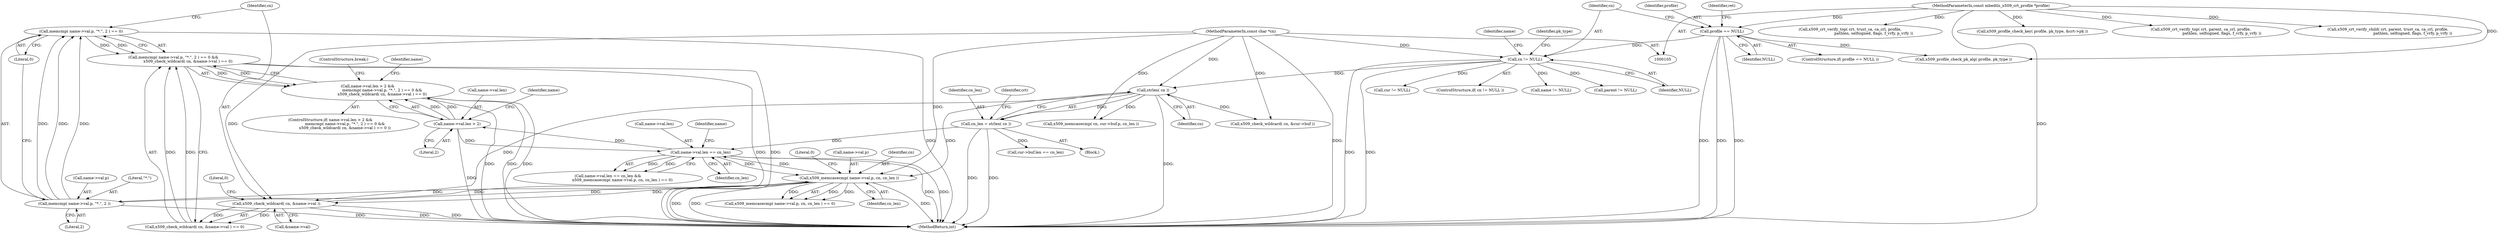 digraph "0_mbedtls_31458a18788b0cf0b722acda9bb2f2fe13a3fb32_0@API" {
"1000288" [label="(Call,memcmp( name->val.p, \"*.\", 2 ) == 0)"];
"1000289" [label="(Call,memcmp( name->val.p, \"*.\", 2 ))"];
"1000268" [label="(Call,x509_memcasecmp( name->val.p, cn, cn_len ))"];
"1000158" [label="(Call,strlen( cn ))"];
"1000146" [label="(Call,cn != NULL)"];
"1000110" [label="(MethodParameterIn,const char *cn)"];
"1000137" [label="(Call,profile == NULL)"];
"1000109" [label="(MethodParameterIn,const mbedtls_x509_crt_profile *profile)"];
"1000299" [label="(Call,x509_check_wildcard( cn, &name->val ))"];
"1000260" [label="(Call,name->val.len == cn_len)"];
"1000280" [label="(Call,name->val.len > 2)"];
"1000156" [label="(Call,cn_len = strlen( cn ))"];
"1000287" [label="(Call,memcmp( name->val.p, \"*.\", 2 ) == 0 &&\n                        x509_check_wildcard( cn, &name->val ) == 0)"];
"1000279" [label="(Call,name->val.len > 2 &&\n                        memcmp( name->val.p, \"*.\", 2 ) == 0 &&\n                        x509_check_wildcard( cn, &name->val ) == 0)"];
"1000110" [label="(MethodParameterIn,const char *cn)"];
"1000159" [label="(Identifier,cn)"];
"1000137" [label="(Call,profile == NULL)"];
"1000149" [label="(Block,)"];
"1000267" [label="(Call,x509_memcasecmp( name->val.p, cn, cn_len ) == 0)"];
"1000158" [label="(Call,strlen( cn ))"];
"1000142" [label="(Identifier,ret)"];
"1000288" [label="(Call,memcmp( name->val.p, \"*.\", 2 ) == 0)"];
"1000451" [label="(Call,x509_crt_verify_top( crt, trust_ca, ca_crl, profile,\n                                       pathlen, selfsigned, flags, f_vrfy, p_vrfy ))"];
"1000174" [label="(Call,cur != NULL)"];
"1000276" [label="(Literal,0)"];
"1000269" [label="(Call,name->val.p)"];
"1000305" [label="(Literal,0)"];
"1000163" [label="(Identifier,crt)"];
"1000151" [label="(Identifier,name)"];
"1000147" [label="(Identifier,cn)"];
"1000281" [label="(Call,name->val.len)"];
"1000275" [label="(Identifier,cn_len)"];
"1000299" [label="(Call,x509_check_wildcard( cn, &name->val ))"];
"1000261" [label="(Call,name->val.len)"];
"1000278" [label="(ControlStructure,if( name->val.len > 2 &&\n                        memcmp( name->val.p, \"*.\", 2 ) == 0 &&\n                        x509_check_wildcard( cn, &name->val ) == 0 ))"];
"1000306" [label="(ControlStructure,break;)"];
"1000289" [label="(Call,memcmp( name->val.p, \"*.\", 2 ))"];
"1000297" [label="(Literal,0)"];
"1000266" [label="(Identifier,cn_len)"];
"1000109" [label="(MethodParameterIn,const mbedtls_x509_crt_profile *profile)"];
"1000271" [label="(Identifier,name)"];
"1000292" [label="(Identifier,name)"];
"1000219" [label="(Call,x509_check_wildcard( cn, &cur->buf ))"];
"1000280" [label="(Call,name->val.len > 2)"];
"1000279" [label="(Call,name->val.len > 2 &&\n                        memcmp( name->val.p, \"*.\", 2 ) == 0 &&\n                        x509_check_wildcard( cn, &name->val ) == 0)"];
"1000260" [label="(Call,name->val.len == cn_len)"];
"1000157" [label="(Identifier,cn_len)"];
"1000287" [label="(Call,memcmp( name->val.p, \"*.\", 2 ) == 0 &&\n                        x509_check_wildcard( cn, &name->val ) == 0)"];
"1000139" [label="(Identifier,NULL)"];
"1000296" [label="(Literal,2)"];
"1000301" [label="(Call,&name->val)"];
"1000300" [label="(Identifier,cn)"];
"1000308" [label="(Identifier,name)"];
"1000188" [label="(Call,x509_memcasecmp( cn, cur->buf.p, cn_len ))"];
"1000145" [label="(ControlStructure,if( cn != NULL ))"];
"1000156" [label="(Call,cn_len = strlen( cn ))"];
"1000321" [label="(Identifier,pk_type)"];
"1000244" [label="(Call,name != NULL)"];
"1000355" [label="(Call,parent != NULL)"];
"1000136" [label="(ControlStructure,if( profile == NULL ))"];
"1000339" [label="(Call,x509_profile_check_key( profile, pk_type, &crt->pk ))"];
"1000382" [label="(Call,x509_crt_verify_top( crt, parent, ca_crl, profile,\n                                   pathlen, selfsigned, flags, f_vrfy, p_vrfy ))"];
"1000431" [label="(Call,x509_crt_verify_child( crt, parent, trust_ca, ca_crl, profile,\n                                         pathlen, selfsigned, flags, f_vrfy, p_vrfy ))"];
"1000268" [label="(Call,x509_memcasecmp( name->val.p, cn, cn_len ))"];
"1000286" [label="(Literal,2)"];
"1000295" [label="(Literal,\"*.\")"];
"1000180" [label="(Call,cur->buf.len == cn_len)"];
"1000146" [label="(Call,cn != NULL)"];
"1000298" [label="(Call,x509_check_wildcard( cn, &name->val ) == 0)"];
"1000329" [label="(Call,x509_profile_check_pk_alg( profile, pk_type ))"];
"1000497" [label="(MethodReturn,int)"];
"1000148" [label="(Identifier,NULL)"];
"1000259" [label="(Call,name->val.len == cn_len &&\n                        x509_memcasecmp( name->val.p, cn, cn_len ) == 0)"];
"1000274" [label="(Identifier,cn)"];
"1000290" [label="(Call,name->val.p)"];
"1000138" [label="(Identifier,profile)"];
"1000288" -> "1000287"  [label="AST: "];
"1000288" -> "1000297"  [label="CFG: "];
"1000289" -> "1000288"  [label="AST: "];
"1000297" -> "1000288"  [label="AST: "];
"1000300" -> "1000288"  [label="CFG: "];
"1000287" -> "1000288"  [label="CFG: "];
"1000288" -> "1000497"  [label="DDG: "];
"1000288" -> "1000287"  [label="DDG: "];
"1000288" -> "1000287"  [label="DDG: "];
"1000289" -> "1000288"  [label="DDG: "];
"1000289" -> "1000288"  [label="DDG: "];
"1000289" -> "1000288"  [label="DDG: "];
"1000289" -> "1000296"  [label="CFG: "];
"1000290" -> "1000289"  [label="AST: "];
"1000295" -> "1000289"  [label="AST: "];
"1000296" -> "1000289"  [label="AST: "];
"1000297" -> "1000289"  [label="CFG: "];
"1000289" -> "1000497"  [label="DDG: "];
"1000289" -> "1000268"  [label="DDG: "];
"1000268" -> "1000289"  [label="DDG: "];
"1000268" -> "1000267"  [label="AST: "];
"1000268" -> "1000275"  [label="CFG: "];
"1000269" -> "1000268"  [label="AST: "];
"1000274" -> "1000268"  [label="AST: "];
"1000275" -> "1000268"  [label="AST: "];
"1000276" -> "1000268"  [label="CFG: "];
"1000268" -> "1000497"  [label="DDG: "];
"1000268" -> "1000497"  [label="DDG: "];
"1000268" -> "1000497"  [label="DDG: "];
"1000268" -> "1000260"  [label="DDG: "];
"1000268" -> "1000267"  [label="DDG: "];
"1000268" -> "1000267"  [label="DDG: "];
"1000268" -> "1000267"  [label="DDG: "];
"1000158" -> "1000268"  [label="DDG: "];
"1000299" -> "1000268"  [label="DDG: "];
"1000110" -> "1000268"  [label="DDG: "];
"1000260" -> "1000268"  [label="DDG: "];
"1000268" -> "1000299"  [label="DDG: "];
"1000158" -> "1000156"  [label="AST: "];
"1000158" -> "1000159"  [label="CFG: "];
"1000159" -> "1000158"  [label="AST: "];
"1000156" -> "1000158"  [label="CFG: "];
"1000158" -> "1000497"  [label="DDG: "];
"1000158" -> "1000156"  [label="DDG: "];
"1000146" -> "1000158"  [label="DDG: "];
"1000110" -> "1000158"  [label="DDG: "];
"1000158" -> "1000188"  [label="DDG: "];
"1000158" -> "1000219"  [label="DDG: "];
"1000158" -> "1000299"  [label="DDG: "];
"1000146" -> "1000145"  [label="AST: "];
"1000146" -> "1000148"  [label="CFG: "];
"1000147" -> "1000146"  [label="AST: "];
"1000148" -> "1000146"  [label="AST: "];
"1000151" -> "1000146"  [label="CFG: "];
"1000321" -> "1000146"  [label="CFG: "];
"1000146" -> "1000497"  [label="DDG: "];
"1000146" -> "1000497"  [label="DDG: "];
"1000110" -> "1000146"  [label="DDG: "];
"1000137" -> "1000146"  [label="DDG: "];
"1000146" -> "1000174"  [label="DDG: "];
"1000146" -> "1000244"  [label="DDG: "];
"1000146" -> "1000355"  [label="DDG: "];
"1000110" -> "1000105"  [label="AST: "];
"1000110" -> "1000497"  [label="DDG: "];
"1000110" -> "1000188"  [label="DDG: "];
"1000110" -> "1000219"  [label="DDG: "];
"1000110" -> "1000299"  [label="DDG: "];
"1000137" -> "1000136"  [label="AST: "];
"1000137" -> "1000139"  [label="CFG: "];
"1000138" -> "1000137"  [label="AST: "];
"1000139" -> "1000137"  [label="AST: "];
"1000142" -> "1000137"  [label="CFG: "];
"1000147" -> "1000137"  [label="CFG: "];
"1000137" -> "1000497"  [label="DDG: "];
"1000137" -> "1000497"  [label="DDG: "];
"1000137" -> "1000497"  [label="DDG: "];
"1000109" -> "1000137"  [label="DDG: "];
"1000137" -> "1000329"  [label="DDG: "];
"1000109" -> "1000105"  [label="AST: "];
"1000109" -> "1000497"  [label="DDG: "];
"1000109" -> "1000329"  [label="DDG: "];
"1000109" -> "1000339"  [label="DDG: "];
"1000109" -> "1000382"  [label="DDG: "];
"1000109" -> "1000431"  [label="DDG: "];
"1000109" -> "1000451"  [label="DDG: "];
"1000299" -> "1000298"  [label="AST: "];
"1000299" -> "1000301"  [label="CFG: "];
"1000300" -> "1000299"  [label="AST: "];
"1000301" -> "1000299"  [label="AST: "];
"1000305" -> "1000299"  [label="CFG: "];
"1000299" -> "1000497"  [label="DDG: "];
"1000299" -> "1000497"  [label="DDG: "];
"1000299" -> "1000298"  [label="DDG: "];
"1000299" -> "1000298"  [label="DDG: "];
"1000260" -> "1000259"  [label="AST: "];
"1000260" -> "1000266"  [label="CFG: "];
"1000261" -> "1000260"  [label="AST: "];
"1000266" -> "1000260"  [label="AST: "];
"1000271" -> "1000260"  [label="CFG: "];
"1000259" -> "1000260"  [label="CFG: "];
"1000260" -> "1000497"  [label="DDG: "];
"1000260" -> "1000497"  [label="DDG: "];
"1000260" -> "1000259"  [label="DDG: "];
"1000260" -> "1000259"  [label="DDG: "];
"1000280" -> "1000260"  [label="DDG: "];
"1000156" -> "1000260"  [label="DDG: "];
"1000260" -> "1000280"  [label="DDG: "];
"1000280" -> "1000279"  [label="AST: "];
"1000280" -> "1000286"  [label="CFG: "];
"1000281" -> "1000280"  [label="AST: "];
"1000286" -> "1000280"  [label="AST: "];
"1000292" -> "1000280"  [label="CFG: "];
"1000279" -> "1000280"  [label="CFG: "];
"1000280" -> "1000497"  [label="DDG: "];
"1000280" -> "1000279"  [label="DDG: "];
"1000280" -> "1000279"  [label="DDG: "];
"1000156" -> "1000149"  [label="AST: "];
"1000157" -> "1000156"  [label="AST: "];
"1000163" -> "1000156"  [label="CFG: "];
"1000156" -> "1000497"  [label="DDG: "];
"1000156" -> "1000497"  [label="DDG: "];
"1000156" -> "1000180"  [label="DDG: "];
"1000287" -> "1000279"  [label="AST: "];
"1000287" -> "1000298"  [label="CFG: "];
"1000298" -> "1000287"  [label="AST: "];
"1000279" -> "1000287"  [label="CFG: "];
"1000287" -> "1000497"  [label="DDG: "];
"1000287" -> "1000497"  [label="DDG: "];
"1000287" -> "1000279"  [label="DDG: "];
"1000287" -> "1000279"  [label="DDG: "];
"1000298" -> "1000287"  [label="DDG: "];
"1000298" -> "1000287"  [label="DDG: "];
"1000279" -> "1000278"  [label="AST: "];
"1000306" -> "1000279"  [label="CFG: "];
"1000308" -> "1000279"  [label="CFG: "];
"1000279" -> "1000497"  [label="DDG: "];
"1000279" -> "1000497"  [label="DDG: "];
"1000279" -> "1000497"  [label="DDG: "];
}
